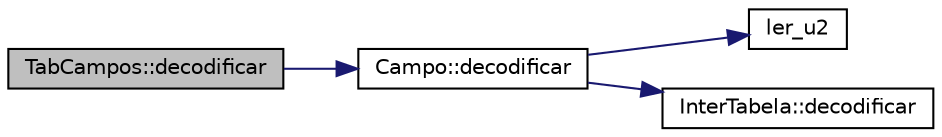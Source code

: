 digraph "TabCampos::decodificar"
{
  edge [fontname="Helvetica",fontsize="10",labelfontname="Helvetica",labelfontsize="10"];
  node [fontname="Helvetica",fontsize="10",shape=record];
  rankdir="LR";
  Node13 [label="TabCampos::decodificar",height=0.2,width=0.4,color="black", fillcolor="grey75", style="filled", fontcolor="black"];
  Node13 -> Node14 [color="midnightblue",fontsize="10",style="solid",fontname="Helvetica"];
  Node14 [label="Campo::decodificar",height=0.2,width=0.4,color="black", fillcolor="white", style="filled",URL="$class_campo.html#a9946b8d819483b197b7a783681f942b1",tooltip="Decodificador do arquivo binário .class para um campo, extraindo todos os seus dados específicos..."];
  Node14 -> Node15 [color="midnightblue",fontsize="10",style="solid",fontname="Helvetica"];
  Node15 [label="ler_u2",height=0.2,width=0.4,color="black", fillcolor="white", style="filled",URL="$_arquivos_8hpp.html#a03c0b303e6ae10d2faa53a91ca574aa0",tooltip="Leitura de 2 bytes de um arquivo, considerado como binário. "];
  Node14 -> Node16 [color="midnightblue",fontsize="10",style="solid",fontname="Helvetica"];
  Node16 [label="InterTabela::decodificar",height=0.2,width=0.4,color="black", fillcolor="white", style="filled",URL="$class_inter_tabela.html#ae20bf3a5379a6e94a95bc275ddaaf7fc",tooltip="Decodificador do arquivo binário .class para uma tabela, extraindo todos os seus registros específico..."];
}
